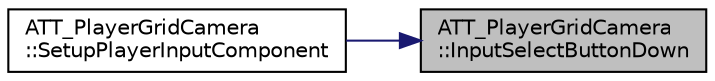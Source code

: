 digraph "ATT_PlayerGridCamera::InputSelectButtonDown"
{
 // LATEX_PDF_SIZE
  edge [fontname="Helvetica",fontsize="10",labelfontname="Helvetica",labelfontsize="10"];
  node [fontname="Helvetica",fontsize="10",shape=record];
  rankdir="RL";
  Node113 [label="ATT_PlayerGridCamera\l::InputSelectButtonDown",height=0.2,width=0.4,color="black", fillcolor="grey75", style="filled", fontcolor="black",tooltip=" "];
  Node113 -> Node114 [dir="back",color="midnightblue",fontsize="10",style="solid"];
  Node114 [label="ATT_PlayerGridCamera\l::SetupPlayerInputComponent",height=0.2,width=0.4,color="black", fillcolor="white", style="filled",URL="$class_a_t_t___player_grid_camera.html#a2ca56f44eba6e5ce19650dbc40f1af18",tooltip=" "];
}

